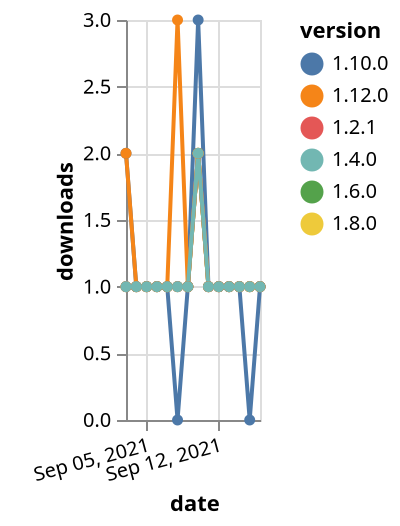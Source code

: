 {"$schema": "https://vega.github.io/schema/vega-lite/v5.json", "description": "A simple bar chart with embedded data.", "data": {"values": [{"date": "2021-09-03", "total": 205, "delta": 1, "version": "1.6.0"}, {"date": "2021-09-04", "total": 206, "delta": 1, "version": "1.6.0"}, {"date": "2021-09-05", "total": 207, "delta": 1, "version": "1.6.0"}, {"date": "2021-09-06", "total": 208, "delta": 1, "version": "1.6.0"}, {"date": "2021-09-07", "total": 209, "delta": 1, "version": "1.6.0"}, {"date": "2021-09-08", "total": 210, "delta": 1, "version": "1.6.0"}, {"date": "2021-09-09", "total": 211, "delta": 1, "version": "1.6.0"}, {"date": "2021-09-10", "total": 213, "delta": 2, "version": "1.6.0"}, {"date": "2021-09-11", "total": 214, "delta": 1, "version": "1.6.0"}, {"date": "2021-09-12", "total": 215, "delta": 1, "version": "1.6.0"}, {"date": "2021-09-13", "total": 216, "delta": 1, "version": "1.6.0"}, {"date": "2021-09-14", "total": 217, "delta": 1, "version": "1.6.0"}, {"date": "2021-09-15", "total": 218, "delta": 1, "version": "1.6.0"}, {"date": "2021-09-16", "total": 219, "delta": 1, "version": "1.6.0"}, {"date": "2021-09-03", "total": 179, "delta": 1, "version": "1.8.0"}, {"date": "2021-09-04", "total": 180, "delta": 1, "version": "1.8.0"}, {"date": "2021-09-05", "total": 181, "delta": 1, "version": "1.8.0"}, {"date": "2021-09-06", "total": 182, "delta": 1, "version": "1.8.0"}, {"date": "2021-09-07", "total": 183, "delta": 1, "version": "1.8.0"}, {"date": "2021-09-08", "total": 184, "delta": 1, "version": "1.8.0"}, {"date": "2021-09-09", "total": 185, "delta": 1, "version": "1.8.0"}, {"date": "2021-09-10", "total": 187, "delta": 2, "version": "1.8.0"}, {"date": "2021-09-11", "total": 188, "delta": 1, "version": "1.8.0"}, {"date": "2021-09-12", "total": 189, "delta": 1, "version": "1.8.0"}, {"date": "2021-09-13", "total": 190, "delta": 1, "version": "1.8.0"}, {"date": "2021-09-14", "total": 191, "delta": 1, "version": "1.8.0"}, {"date": "2021-09-15", "total": 192, "delta": 1, "version": "1.8.0"}, {"date": "2021-09-16", "total": 193, "delta": 1, "version": "1.8.0"}, {"date": "2021-09-03", "total": 211, "delta": 2, "version": "1.10.0"}, {"date": "2021-09-04", "total": 212, "delta": 1, "version": "1.10.0"}, {"date": "2021-09-05", "total": 213, "delta": 1, "version": "1.10.0"}, {"date": "2021-09-06", "total": 214, "delta": 1, "version": "1.10.0"}, {"date": "2021-09-07", "total": 215, "delta": 1, "version": "1.10.0"}, {"date": "2021-09-08", "total": 215, "delta": 0, "version": "1.10.0"}, {"date": "2021-09-09", "total": 216, "delta": 1, "version": "1.10.0"}, {"date": "2021-09-10", "total": 219, "delta": 3, "version": "1.10.0"}, {"date": "2021-09-11", "total": 220, "delta": 1, "version": "1.10.0"}, {"date": "2021-09-12", "total": 221, "delta": 1, "version": "1.10.0"}, {"date": "2021-09-13", "total": 222, "delta": 1, "version": "1.10.0"}, {"date": "2021-09-14", "total": 223, "delta": 1, "version": "1.10.0"}, {"date": "2021-09-15", "total": 223, "delta": 0, "version": "1.10.0"}, {"date": "2021-09-16", "total": 224, "delta": 1, "version": "1.10.0"}, {"date": "2021-09-03", "total": 260, "delta": 1, "version": "1.2.1"}, {"date": "2021-09-04", "total": 261, "delta": 1, "version": "1.2.1"}, {"date": "2021-09-05", "total": 262, "delta": 1, "version": "1.2.1"}, {"date": "2021-09-06", "total": 263, "delta": 1, "version": "1.2.1"}, {"date": "2021-09-07", "total": 264, "delta": 1, "version": "1.2.1"}, {"date": "2021-09-08", "total": 265, "delta": 1, "version": "1.2.1"}, {"date": "2021-09-09", "total": 266, "delta": 1, "version": "1.2.1"}, {"date": "2021-09-10", "total": 268, "delta": 2, "version": "1.2.1"}, {"date": "2021-09-11", "total": 269, "delta": 1, "version": "1.2.1"}, {"date": "2021-09-12", "total": 270, "delta": 1, "version": "1.2.1"}, {"date": "2021-09-13", "total": 271, "delta": 1, "version": "1.2.1"}, {"date": "2021-09-14", "total": 272, "delta": 1, "version": "1.2.1"}, {"date": "2021-09-15", "total": 273, "delta": 1, "version": "1.2.1"}, {"date": "2021-09-16", "total": 274, "delta": 1, "version": "1.2.1"}, {"date": "2021-09-03", "total": 129, "delta": 2, "version": "1.12.0"}, {"date": "2021-09-04", "total": 130, "delta": 1, "version": "1.12.0"}, {"date": "2021-09-05", "total": 131, "delta": 1, "version": "1.12.0"}, {"date": "2021-09-06", "total": 132, "delta": 1, "version": "1.12.0"}, {"date": "2021-09-07", "total": 133, "delta": 1, "version": "1.12.0"}, {"date": "2021-09-08", "total": 136, "delta": 3, "version": "1.12.0"}, {"date": "2021-09-09", "total": 137, "delta": 1, "version": "1.12.0"}, {"date": "2021-09-10", "total": 139, "delta": 2, "version": "1.12.0"}, {"date": "2021-09-11", "total": 140, "delta": 1, "version": "1.12.0"}, {"date": "2021-09-12", "total": 141, "delta": 1, "version": "1.12.0"}, {"date": "2021-09-13", "total": 142, "delta": 1, "version": "1.12.0"}, {"date": "2021-09-14", "total": 143, "delta": 1, "version": "1.12.0"}, {"date": "2021-09-15", "total": 144, "delta": 1, "version": "1.12.0"}, {"date": "2021-09-16", "total": 145, "delta": 1, "version": "1.12.0"}, {"date": "2021-09-03", "total": 206, "delta": 1, "version": "1.4.0"}, {"date": "2021-09-04", "total": 207, "delta": 1, "version": "1.4.0"}, {"date": "2021-09-05", "total": 208, "delta": 1, "version": "1.4.0"}, {"date": "2021-09-06", "total": 209, "delta": 1, "version": "1.4.0"}, {"date": "2021-09-07", "total": 210, "delta": 1, "version": "1.4.0"}, {"date": "2021-09-08", "total": 211, "delta": 1, "version": "1.4.0"}, {"date": "2021-09-09", "total": 212, "delta": 1, "version": "1.4.0"}, {"date": "2021-09-10", "total": 214, "delta": 2, "version": "1.4.0"}, {"date": "2021-09-11", "total": 215, "delta": 1, "version": "1.4.0"}, {"date": "2021-09-12", "total": 216, "delta": 1, "version": "1.4.0"}, {"date": "2021-09-13", "total": 217, "delta": 1, "version": "1.4.0"}, {"date": "2021-09-14", "total": 218, "delta": 1, "version": "1.4.0"}, {"date": "2021-09-15", "total": 219, "delta": 1, "version": "1.4.0"}, {"date": "2021-09-16", "total": 220, "delta": 1, "version": "1.4.0"}]}, "width": "container", "mark": {"type": "line", "point": {"filled": true}}, "encoding": {"x": {"field": "date", "type": "temporal", "timeUnit": "yearmonthdate", "title": "date", "axis": {"labelAngle": -15}}, "y": {"field": "delta", "type": "quantitative", "title": "downloads"}, "color": {"field": "version", "type": "nominal"}, "tooltip": {"field": "delta"}}}